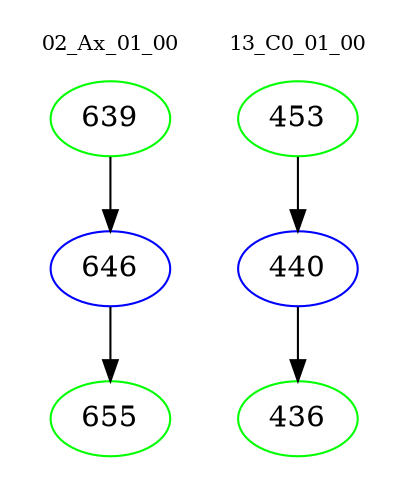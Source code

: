 digraph{
subgraph cluster_0 {
color = white
label = "02_Ax_01_00";
fontsize=10;
T0_639 [label="639", color="green"]
T0_639 -> T0_646 [color="black"]
T0_646 [label="646", color="blue"]
T0_646 -> T0_655 [color="black"]
T0_655 [label="655", color="green"]
}
subgraph cluster_1 {
color = white
label = "13_C0_01_00";
fontsize=10;
T1_453 [label="453", color="green"]
T1_453 -> T1_440 [color="black"]
T1_440 [label="440", color="blue"]
T1_440 -> T1_436 [color="black"]
T1_436 [label="436", color="green"]
}
}
